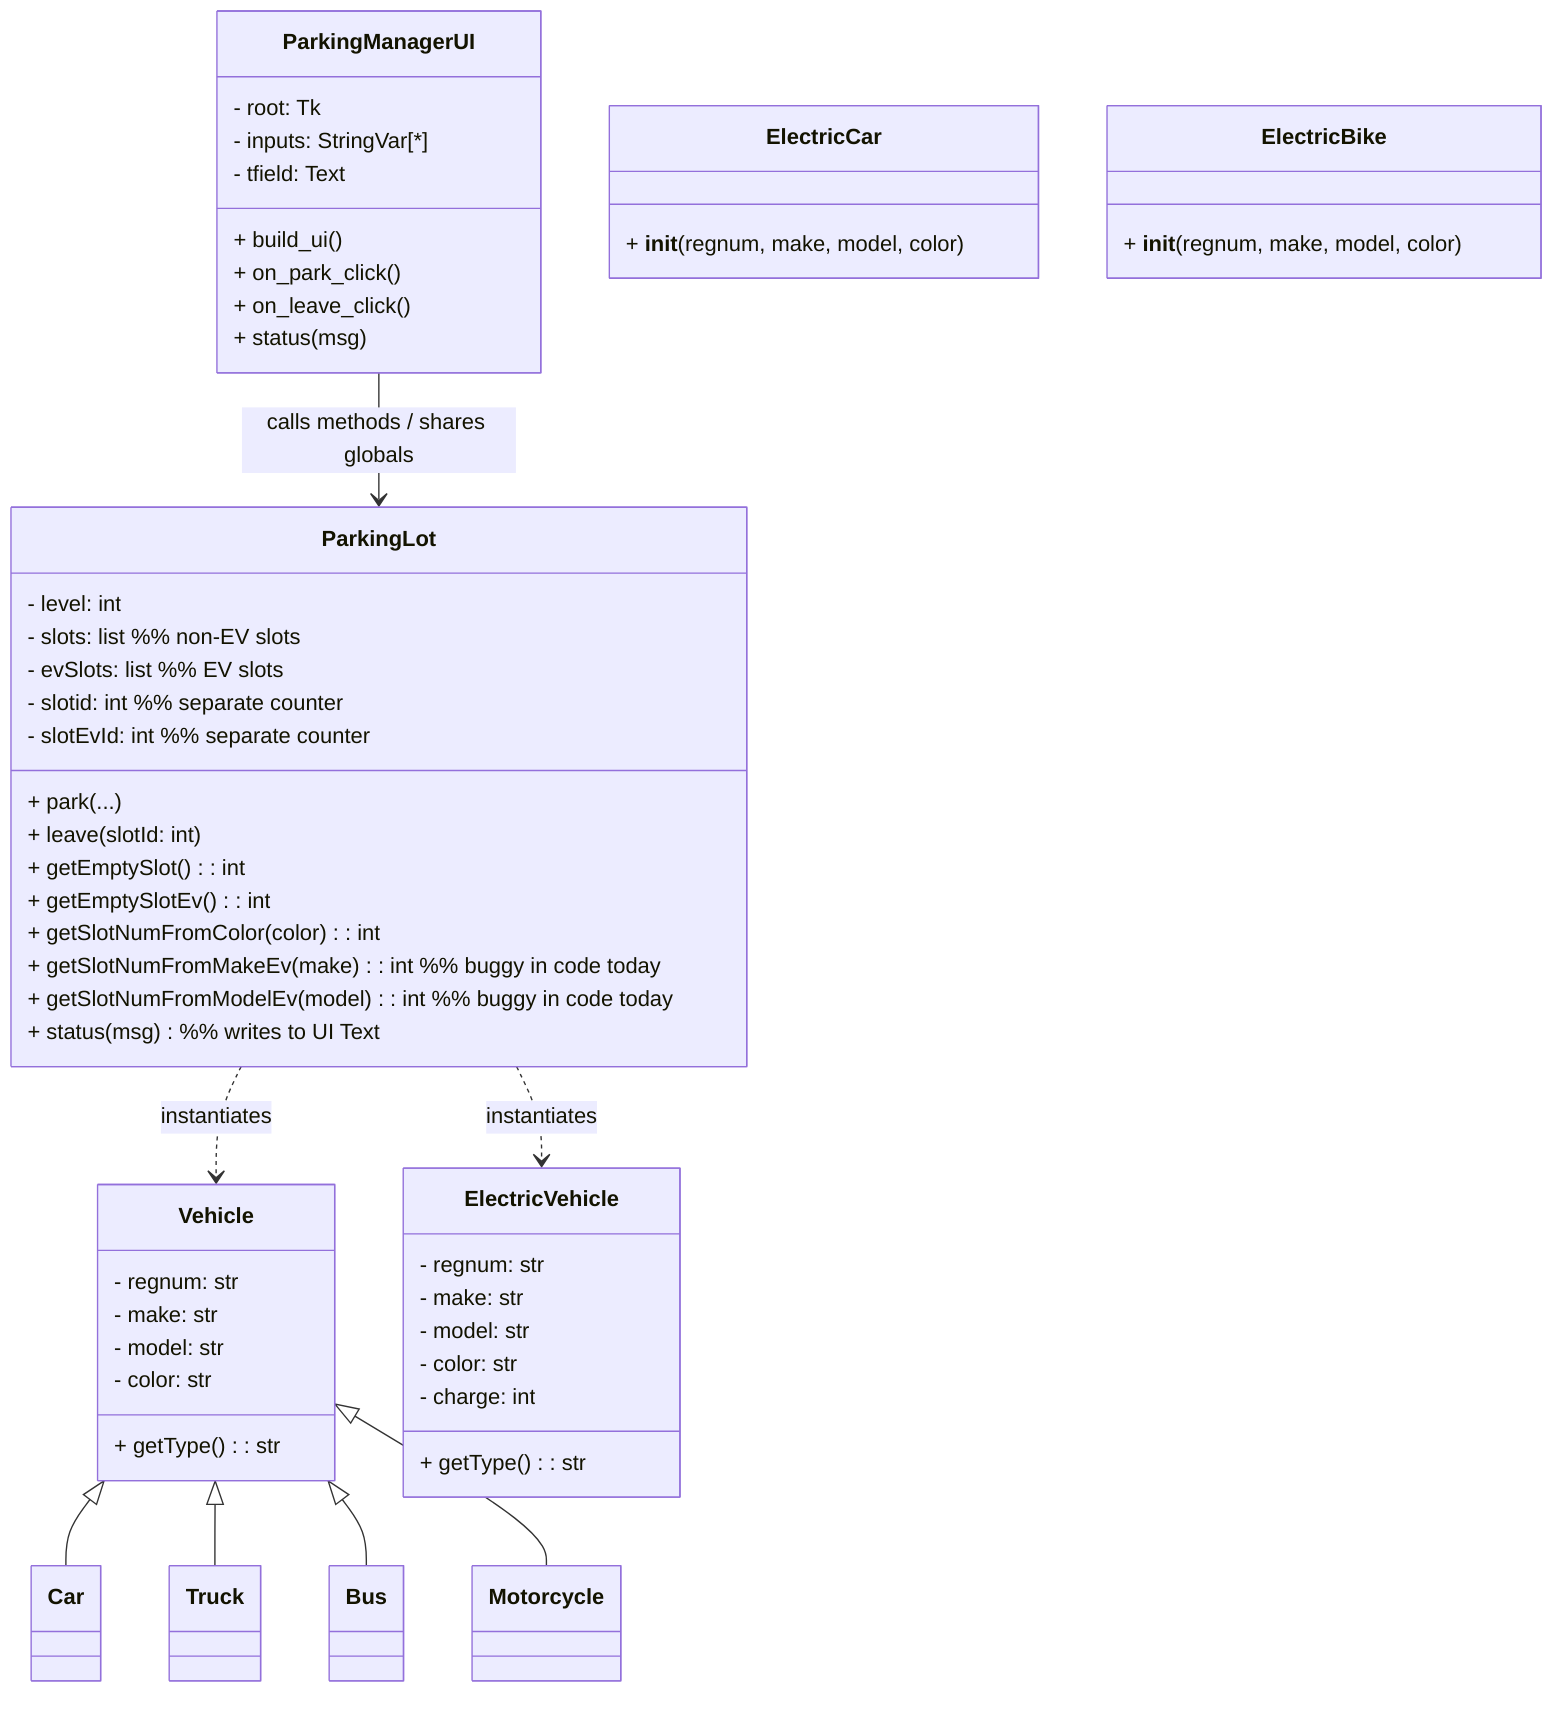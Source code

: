 classDiagram
    %% === UI / App Bootstrap (Tkinter coupled) ===
    class ParkingManagerUI {
      - root: Tk
      - inputs: StringVar[*]
      - tfield: Text
      + build_ui()
      + on_park_click()
      + on_leave_click()
      + status(msg)
    }

    %% === Domain (in same module as UI) ===
    class ParkingLot {
      - level: int
      - slots: list        %% non-EV slots
      - evSlots: list      %% EV slots
      - slotid: int        %% separate counter
      - slotEvId: int      %% separate counter
      + park(...)
      + leave(slotId: int)
      + getEmptySlot(): int
      + getEmptySlotEv(): int
      + getSlotNumFromColor(color): int
      + getSlotNumFromMakeEv(make): int    %% buggy in code today
      + getSlotNumFromModelEv(model): int  %% buggy in code today
      + status(msg)                         %% writes to UI Text
    }

    %% === ICE vehicles ===
    class Vehicle {
      - regnum: str
      - make: str
      - model: str
      - color: str
      + getType(): str
    }
    class Car
    class Truck
    class Bus
    class Motorcycle
    Vehicle <|-- Car
    Vehicle <|-- Truck
    Vehicle <|-- Bus
    Vehicle <|-- Motorcycle

    %% === EV vehicles (note: no actual inheritance in baseline) ===
    class ElectricVehicle {
      - regnum: str
      - make: str
      - model: str
      - color: str
      - charge: int
      + getType(): str
    }
    class ElectricCar {
      + __init__(regnum, make, model, color)
      %% calls ElectricVehicle.__init__ manually
    }
    class ElectricBike {
      + __init__(regnum, make, model, color)
      %% calls ElectricVehicle.__init__ manually
    }

    %% Relationships (baseline reality)
    ParkingManagerUI --> ParkingLot : calls methods / shares globals
    ParkingLot ..> Vehicle : instantiates
    ParkingLot ..> ElectricVehicle : instantiates
    %% EV bug: ElectricCar/ElectricBike do NOT inherit in code